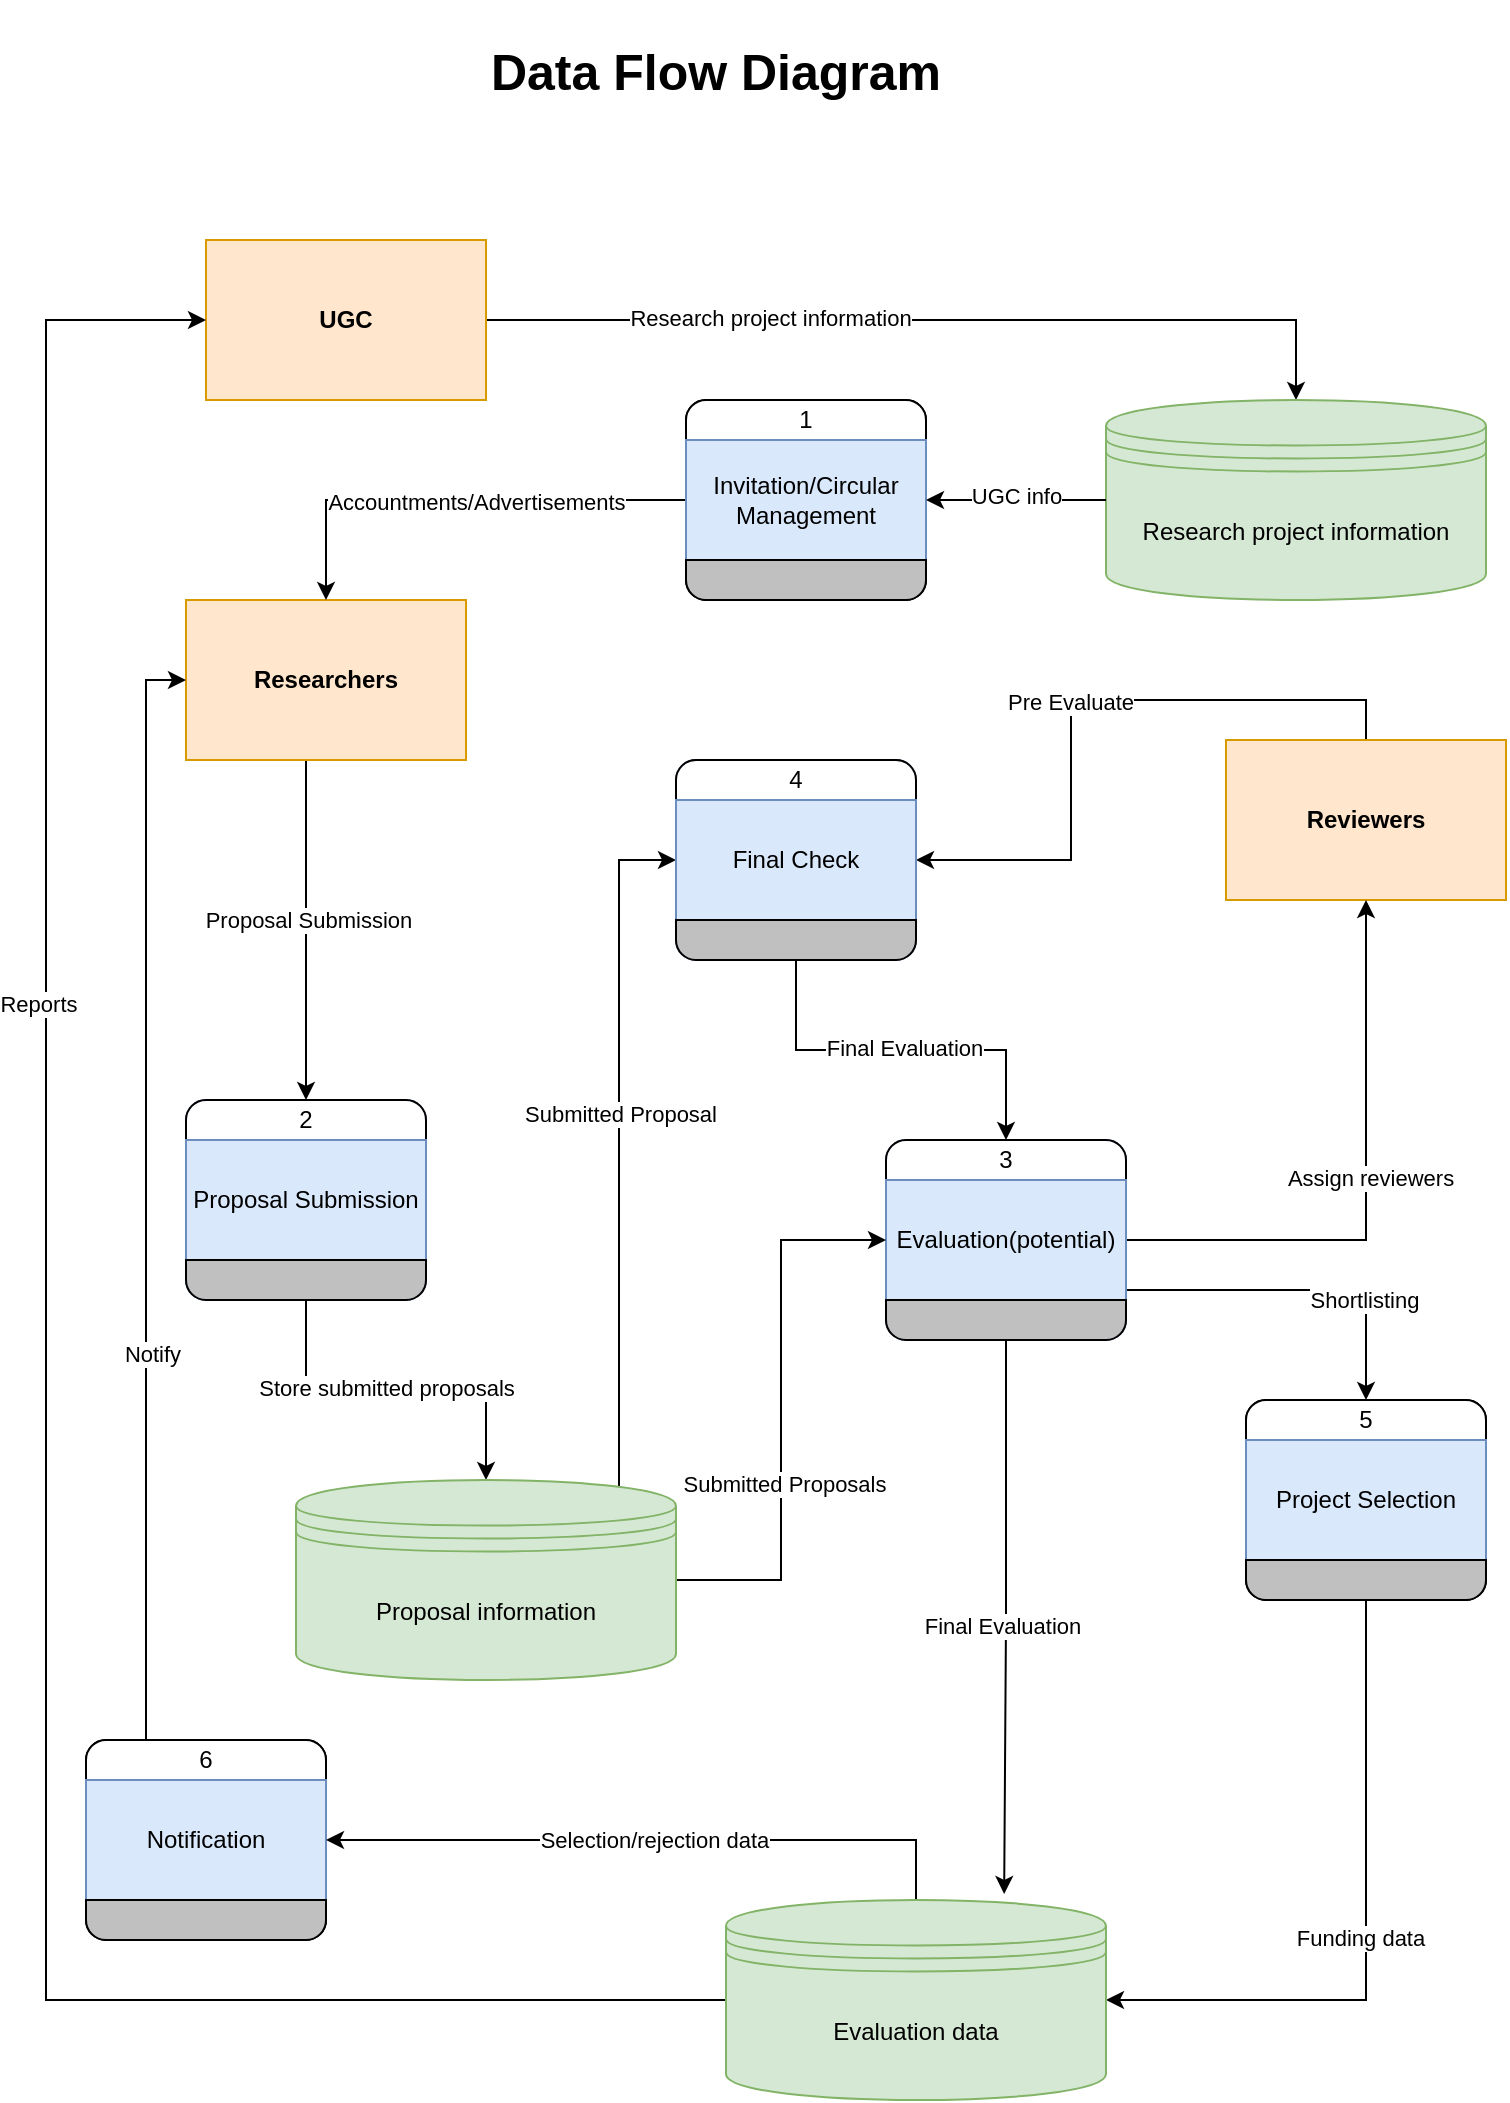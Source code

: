 <mxfile version="24.3.1" type="github">
  <diagram name="Page-1" id="UABw9eQJKf7q00g_TLCL">
    <mxGraphModel dx="809" dy="766" grid="1" gridSize="10" guides="1" tooltips="1" connect="1" arrows="1" fold="1" page="1" pageScale="1" pageWidth="850" pageHeight="1100" math="0" shadow="0">
      <root>
        <mxCell id="0" />
        <mxCell id="1" parent="0" />
        <mxCell id="c6k_myTNWJ2E5DknQ_kU-1" style="edgeStyle=orthogonalEdgeStyle;rounded=0;orthogonalLoop=1;jettySize=auto;html=1;entryX=0.5;entryY=0;entryDx=0;entryDy=0;" edge="1" parent="1" source="c6k_myTNWJ2E5DknQ_kU-3" target="c6k_myTNWJ2E5DknQ_kU-42">
          <mxGeometry relative="1" as="geometry">
            <mxPoint x="513" y="250" as="targetPoint" />
          </mxGeometry>
        </mxCell>
        <mxCell id="c6k_myTNWJ2E5DknQ_kU-2" value="Research project information" style="edgeLabel;html=1;align=center;verticalAlign=middle;resizable=0;points=[];" connectable="0" vertex="1" parent="c6k_myTNWJ2E5DknQ_kU-1">
          <mxGeometry x="-0.363" y="1" relative="1" as="geometry">
            <mxPoint as="offset" />
          </mxGeometry>
        </mxCell>
        <mxCell id="c6k_myTNWJ2E5DknQ_kU-3" value="&lt;b&gt;UGC&lt;/b&gt;" style="rounded=0;whiteSpace=wrap;html=1;fillColor=#ffe6cc;strokeColor=#d79b00;" vertex="1" parent="1">
          <mxGeometry x="143" y="130" width="140" height="80" as="geometry" />
        </mxCell>
        <mxCell id="c6k_myTNWJ2E5DknQ_kU-4" style="edgeStyle=orthogonalEdgeStyle;rounded=0;orthogonalLoop=1;jettySize=auto;html=1;entryX=0.5;entryY=0;entryDx=0;entryDy=0;" edge="1" parent="1" source="c6k_myTNWJ2E5DknQ_kU-6" target="c6k_myTNWJ2E5DknQ_kU-24">
          <mxGeometry relative="1" as="geometry">
            <Array as="points">
              <mxPoint x="193" y="430" />
              <mxPoint x="193" y="430" />
            </Array>
          </mxGeometry>
        </mxCell>
        <mxCell id="c6k_myTNWJ2E5DknQ_kU-5" value="Proposal Submission" style="edgeLabel;html=1;align=center;verticalAlign=middle;resizable=0;points=[];" connectable="0" vertex="1" parent="c6k_myTNWJ2E5DknQ_kU-4">
          <mxGeometry x="-0.067" y="1" relative="1" as="geometry">
            <mxPoint as="offset" />
          </mxGeometry>
        </mxCell>
        <mxCell id="c6k_myTNWJ2E5DknQ_kU-6" value="&lt;b&gt;Researchers&lt;/b&gt;" style="rounded=0;whiteSpace=wrap;html=1;fillColor=#ffe6cc;strokeColor=#d79b00;" vertex="1" parent="1">
          <mxGeometry x="133" y="310" width="140" height="80" as="geometry" />
        </mxCell>
        <mxCell id="c6k_myTNWJ2E5DknQ_kU-7" style="edgeStyle=orthogonalEdgeStyle;rounded=0;orthogonalLoop=1;jettySize=auto;html=1;exitX=0.5;exitY=0;exitDx=0;exitDy=0;entryX=1;entryY=0.5;entryDx=0;entryDy=0;" edge="1" parent="1" source="c6k_myTNWJ2E5DknQ_kU-9" target="c6k_myTNWJ2E5DknQ_kU-60">
          <mxGeometry relative="1" as="geometry">
            <mxPoint x="543" y="570" as="targetPoint" />
          </mxGeometry>
        </mxCell>
        <mxCell id="c6k_myTNWJ2E5DknQ_kU-8" value="Pre Evaluate" style="edgeLabel;html=1;align=center;verticalAlign=middle;resizable=0;points=[];" connectable="0" vertex="1" parent="c6k_myTNWJ2E5DknQ_kU-7">
          <mxGeometry x="0.034" y="-1" relative="1" as="geometry">
            <mxPoint as="offset" />
          </mxGeometry>
        </mxCell>
        <mxCell id="c6k_myTNWJ2E5DknQ_kU-9" value="&lt;b&gt;Reviewers&lt;/b&gt;" style="rounded=0;whiteSpace=wrap;html=1;fillColor=#ffe6cc;strokeColor=#d79b00;" vertex="1" parent="1">
          <mxGeometry x="653" y="380" width="140" height="80" as="geometry" />
        </mxCell>
        <mxCell id="c6k_myTNWJ2E5DknQ_kU-10" style="edgeStyle=orthogonalEdgeStyle;rounded=0;orthogonalLoop=1;jettySize=auto;html=1;entryX=0.5;entryY=0;entryDx=0;entryDy=0;" edge="1" parent="1" source="c6k_myTNWJ2E5DknQ_kU-12" target="c6k_myTNWJ2E5DknQ_kU-6">
          <mxGeometry relative="1" as="geometry" />
        </mxCell>
        <mxCell id="c6k_myTNWJ2E5DknQ_kU-11" value="Accountments/Advertisements" style="edgeLabel;html=1;align=center;verticalAlign=middle;resizable=0;points=[];" connectable="0" vertex="1" parent="c6k_myTNWJ2E5DknQ_kU-10">
          <mxGeometry x="-0.086" y="1" relative="1" as="geometry">
            <mxPoint as="offset" />
          </mxGeometry>
        </mxCell>
        <mxCell id="c6k_myTNWJ2E5DknQ_kU-12" value="" style="rounded=1;whiteSpace=wrap;html=1;container=1;collapsible=0;absoluteArcSize=1;arcSize=20;childLayout=stackLayout;horizontal=1;horizontalStack=0;resizeParent=1;resizeParentMax=0;resizeLast=0;" vertex="1" parent="1">
          <mxGeometry x="383" y="210" width="120" height="100" as="geometry" />
        </mxCell>
        <mxCell id="c6k_myTNWJ2E5DknQ_kU-13" value="1" style="whiteSpace=wrap;connectable=0;html=1;shape=mxgraph.basic.rect;size=10;rectStyle=rounded;bottomRightStyle=square;bottomLeftStyle=square;part=1;" vertex="1" parent="c6k_myTNWJ2E5DknQ_kU-12">
          <mxGeometry width="120" height="20" as="geometry" />
        </mxCell>
        <mxCell id="c6k_myTNWJ2E5DknQ_kU-14" value="Invitation/Circular Management" style="shape=mxgraph.bpmn.task;part=1;taskMarker=abstract;connectable=0;whiteSpace=wrap;html=1;fillColor=#dae8fc;strokeColor=#6c8ebf;" vertex="1" parent="c6k_myTNWJ2E5DknQ_kU-12">
          <mxGeometry y="20" width="120" height="60" as="geometry" />
        </mxCell>
        <mxCell id="c6k_myTNWJ2E5DknQ_kU-15" value="" style="whiteSpace=wrap;connectable=0;html=1;shape=mxgraph.basic.rect;size=10;rectStyle=rounded;topRightStyle=square;topLeftStyle=square;fillColor=#C0C0C0;part=1;" vertex="1" parent="c6k_myTNWJ2E5DknQ_kU-12">
          <mxGeometry y="80" width="120" height="20" as="geometry" />
        </mxCell>
        <mxCell id="c6k_myTNWJ2E5DknQ_kU-16" style="edgeStyle=orthogonalEdgeStyle;rounded=0;orthogonalLoop=1;jettySize=auto;html=1;entryX=0;entryY=0.5;entryDx=0;entryDy=0;exitX=0.25;exitY=0;exitDx=0;exitDy=0;" edge="1" parent="1" source="c6k_myTNWJ2E5DknQ_kU-18" target="c6k_myTNWJ2E5DknQ_kU-6">
          <mxGeometry relative="1" as="geometry" />
        </mxCell>
        <mxCell id="c6k_myTNWJ2E5DknQ_kU-17" value="Notify" style="edgeLabel;html=1;align=center;verticalAlign=middle;resizable=0;points=[];" connectable="0" vertex="1" parent="c6k_myTNWJ2E5DknQ_kU-16">
          <mxGeometry x="-0.298" y="-3" relative="1" as="geometry">
            <mxPoint as="offset" />
          </mxGeometry>
        </mxCell>
        <mxCell id="c6k_myTNWJ2E5DknQ_kU-18" value="" style="rounded=1;whiteSpace=wrap;html=1;container=1;collapsible=0;absoluteArcSize=1;arcSize=20;childLayout=stackLayout;horizontal=1;horizontalStack=0;resizeParent=1;resizeParentMax=0;resizeLast=0;" vertex="1" parent="1">
          <mxGeometry x="83" y="880" width="120" height="100" as="geometry" />
        </mxCell>
        <mxCell id="c6k_myTNWJ2E5DknQ_kU-19" value="6" style="whiteSpace=wrap;connectable=0;html=1;shape=mxgraph.basic.rect;size=10;rectStyle=rounded;bottomRightStyle=square;bottomLeftStyle=square;part=1;" vertex="1" parent="c6k_myTNWJ2E5DknQ_kU-18">
          <mxGeometry width="120" height="20" as="geometry" />
        </mxCell>
        <mxCell id="c6k_myTNWJ2E5DknQ_kU-20" value="Notification" style="shape=mxgraph.bpmn.task;part=1;taskMarker=abstract;connectable=0;whiteSpace=wrap;html=1;fillColor=#dae8fc;strokeColor=#6c8ebf;" vertex="1" parent="c6k_myTNWJ2E5DknQ_kU-18">
          <mxGeometry y="20" width="120" height="60" as="geometry" />
        </mxCell>
        <mxCell id="c6k_myTNWJ2E5DknQ_kU-21" value="" style="whiteSpace=wrap;connectable=0;html=1;shape=mxgraph.basic.rect;size=10;rectStyle=rounded;topRightStyle=square;topLeftStyle=square;fillColor=#C0C0C0;part=1;" vertex="1" parent="c6k_myTNWJ2E5DknQ_kU-18">
          <mxGeometry y="80" width="120" height="20" as="geometry" />
        </mxCell>
        <mxCell id="c6k_myTNWJ2E5DknQ_kU-22" style="edgeStyle=orthogonalEdgeStyle;rounded=0;orthogonalLoop=1;jettySize=auto;html=1;" edge="1" parent="1" source="c6k_myTNWJ2E5DknQ_kU-24" target="c6k_myTNWJ2E5DknQ_kU-47">
          <mxGeometry relative="1" as="geometry" />
        </mxCell>
        <mxCell id="c6k_myTNWJ2E5DknQ_kU-23" value="Store submitted proposals" style="edgeLabel;html=1;align=center;verticalAlign=middle;resizable=0;points=[];" connectable="0" vertex="1" parent="c6k_myTNWJ2E5DknQ_kU-22">
          <mxGeometry x="-0.057" y="1" relative="1" as="geometry">
            <mxPoint as="offset" />
          </mxGeometry>
        </mxCell>
        <mxCell id="c6k_myTNWJ2E5DknQ_kU-24" value="" style="rounded=1;whiteSpace=wrap;html=1;container=1;collapsible=0;absoluteArcSize=1;arcSize=20;childLayout=stackLayout;horizontal=1;horizontalStack=0;resizeParent=1;resizeParentMax=0;resizeLast=0;fillColor=#dae8fc;strokeColor=#6c8ebf;" vertex="1" parent="1">
          <mxGeometry x="133" y="560" width="120" height="100" as="geometry" />
        </mxCell>
        <mxCell id="c6k_myTNWJ2E5DknQ_kU-25" value="2" style="whiteSpace=wrap;connectable=0;html=1;shape=mxgraph.basic.rect;size=10;rectStyle=rounded;bottomRightStyle=square;bottomLeftStyle=square;part=1;" vertex="1" parent="c6k_myTNWJ2E5DknQ_kU-24">
          <mxGeometry width="120" height="20" as="geometry" />
        </mxCell>
        <mxCell id="c6k_myTNWJ2E5DknQ_kU-26" value="Proposal Submission" style="shape=mxgraph.bpmn.task;part=1;taskMarker=abstract;connectable=0;whiteSpace=wrap;html=1;fillColor=#dae8fc;strokeColor=#6c8ebf;" vertex="1" parent="c6k_myTNWJ2E5DknQ_kU-24">
          <mxGeometry y="20" width="120" height="60" as="geometry" />
        </mxCell>
        <mxCell id="c6k_myTNWJ2E5DknQ_kU-27" value="" style="whiteSpace=wrap;connectable=0;html=1;shape=mxgraph.basic.rect;size=10;rectStyle=rounded;topRightStyle=square;topLeftStyle=square;fillColor=#C0C0C0;part=1;" vertex="1" parent="c6k_myTNWJ2E5DknQ_kU-24">
          <mxGeometry y="80" width="120" height="20" as="geometry" />
        </mxCell>
        <mxCell id="c6k_myTNWJ2E5DknQ_kU-28" style="edgeStyle=orthogonalEdgeStyle;rounded=0;orthogonalLoop=1;jettySize=auto;html=1;entryX=1;entryY=0.5;entryDx=0;entryDy=0;exitX=0.5;exitY=1;exitDx=0;exitDy=0;" edge="1" parent="1" source="c6k_myTNWJ2E5DknQ_kU-30" target="c6k_myTNWJ2E5DknQ_kU-52">
          <mxGeometry relative="1" as="geometry" />
        </mxCell>
        <mxCell id="c6k_myTNWJ2E5DknQ_kU-29" value="Funding data" style="edgeLabel;html=1;align=center;verticalAlign=middle;resizable=0;points=[];" connectable="0" vertex="1" parent="c6k_myTNWJ2E5DknQ_kU-28">
          <mxGeometry x="0.02" y="-3" relative="1" as="geometry">
            <mxPoint as="offset" />
          </mxGeometry>
        </mxCell>
        <mxCell id="c6k_myTNWJ2E5DknQ_kU-30" value="" style="rounded=1;whiteSpace=wrap;html=1;container=1;collapsible=0;absoluteArcSize=1;arcSize=20;childLayout=stackLayout;horizontal=1;horizontalStack=0;resizeParent=1;resizeParentMax=0;resizeLast=0;" vertex="1" parent="1">
          <mxGeometry x="663" y="710" width="120" height="100" as="geometry" />
        </mxCell>
        <mxCell id="c6k_myTNWJ2E5DknQ_kU-31" value="5" style="whiteSpace=wrap;connectable=0;html=1;shape=mxgraph.basic.rect;size=10;rectStyle=rounded;bottomRightStyle=square;bottomLeftStyle=square;part=1;" vertex="1" parent="c6k_myTNWJ2E5DknQ_kU-30">
          <mxGeometry width="120" height="20" as="geometry" />
        </mxCell>
        <mxCell id="c6k_myTNWJ2E5DknQ_kU-32" value="Project Selection" style="shape=mxgraph.bpmn.task;part=1;taskMarker=abstract;connectable=0;whiteSpace=wrap;html=1;fillColor=#dae8fc;strokeColor=#6c8ebf;" vertex="1" parent="c6k_myTNWJ2E5DknQ_kU-30">
          <mxGeometry y="20" width="120" height="60" as="geometry" />
        </mxCell>
        <mxCell id="c6k_myTNWJ2E5DknQ_kU-33" value="" style="whiteSpace=wrap;connectable=0;html=1;shape=mxgraph.basic.rect;size=10;rectStyle=rounded;topRightStyle=square;topLeftStyle=square;fillColor=#C0C0C0;part=1;" vertex="1" parent="c6k_myTNWJ2E5DknQ_kU-30">
          <mxGeometry y="80" width="120" height="20" as="geometry" />
        </mxCell>
        <mxCell id="c6k_myTNWJ2E5DknQ_kU-34" style="edgeStyle=orthogonalEdgeStyle;rounded=0;orthogonalLoop=1;jettySize=auto;html=1;entryX=0.5;entryY=1;entryDx=0;entryDy=0;" edge="1" parent="1" source="c6k_myTNWJ2E5DknQ_kU-38" target="c6k_myTNWJ2E5DknQ_kU-9">
          <mxGeometry relative="1" as="geometry" />
        </mxCell>
        <mxCell id="c6k_myTNWJ2E5DknQ_kU-35" value="Assign reviewers" style="edgeLabel;html=1;align=center;verticalAlign=middle;resizable=0;points=[];" connectable="0" vertex="1" parent="c6k_myTNWJ2E5DknQ_kU-34">
          <mxGeometry x="0.042" y="-2" relative="1" as="geometry">
            <mxPoint as="offset" />
          </mxGeometry>
        </mxCell>
        <mxCell id="c6k_myTNWJ2E5DknQ_kU-36" style="edgeStyle=orthogonalEdgeStyle;rounded=0;orthogonalLoop=1;jettySize=auto;html=1;exitX=1;exitY=0.75;exitDx=0;exitDy=0;entryX=0.5;entryY=0;entryDx=0;entryDy=0;" edge="1" parent="1" source="c6k_myTNWJ2E5DknQ_kU-38" target="c6k_myTNWJ2E5DknQ_kU-30">
          <mxGeometry relative="1" as="geometry" />
        </mxCell>
        <mxCell id="c6k_myTNWJ2E5DknQ_kU-37" value="Shortlisting" style="edgeLabel;html=1;align=center;verticalAlign=middle;resizable=0;points=[];" connectable="0" vertex="1" parent="c6k_myTNWJ2E5DknQ_kU-36">
          <mxGeometry x="0.352" y="-5" relative="1" as="geometry">
            <mxPoint as="offset" />
          </mxGeometry>
        </mxCell>
        <mxCell id="c6k_myTNWJ2E5DknQ_kU-38" value="" style="rounded=1;whiteSpace=wrap;html=1;container=1;collapsible=0;absoluteArcSize=1;arcSize=20;childLayout=stackLayout;horizontal=1;horizontalStack=0;resizeParent=1;resizeParentMax=0;resizeLast=0;fillColor=#dae8fc;strokeColor=#6c8ebf;" vertex="1" parent="1">
          <mxGeometry x="483" y="580" width="120" height="100" as="geometry" />
        </mxCell>
        <mxCell id="c6k_myTNWJ2E5DknQ_kU-39" value="3" style="whiteSpace=wrap;connectable=0;html=1;shape=mxgraph.basic.rect;size=10;rectStyle=rounded;bottomRightStyle=square;bottomLeftStyle=square;part=1;" vertex="1" parent="c6k_myTNWJ2E5DknQ_kU-38">
          <mxGeometry width="120" height="20" as="geometry" />
        </mxCell>
        <mxCell id="c6k_myTNWJ2E5DknQ_kU-40" value="Evaluation(potential)" style="shape=mxgraph.bpmn.task;part=1;taskMarker=abstract;connectable=0;whiteSpace=wrap;html=1;fillColor=#dae8fc;strokeColor=#6c8ebf;" vertex="1" parent="c6k_myTNWJ2E5DknQ_kU-38">
          <mxGeometry y="20" width="120" height="60" as="geometry" />
        </mxCell>
        <mxCell id="c6k_myTNWJ2E5DknQ_kU-41" value="" style="whiteSpace=wrap;connectable=0;html=1;shape=mxgraph.basic.rect;size=10;rectStyle=rounded;topRightStyle=square;topLeftStyle=square;fillColor=#C0C0C0;part=1;" vertex="1" parent="c6k_myTNWJ2E5DknQ_kU-38">
          <mxGeometry y="80" width="120" height="20" as="geometry" />
        </mxCell>
        <mxCell id="c6k_myTNWJ2E5DknQ_kU-42" value="&lt;span style=&quot;text-wrap: nowrap;&quot;&gt;Research project information&lt;/span&gt;" style="shape=datastore;whiteSpace=wrap;html=1;fillColor=#d5e8d4;strokeColor=#82b366;" vertex="1" parent="1">
          <mxGeometry x="593" y="210" width="190" height="100" as="geometry" />
        </mxCell>
        <mxCell id="c6k_myTNWJ2E5DknQ_kU-43" style="edgeStyle=orthogonalEdgeStyle;rounded=0;orthogonalLoop=1;jettySize=auto;html=1;entryX=0;entryY=0.5;entryDx=0;entryDy=0;" edge="1" parent="1" source="c6k_myTNWJ2E5DknQ_kU-47" target="c6k_myTNWJ2E5DknQ_kU-38">
          <mxGeometry relative="1" as="geometry" />
        </mxCell>
        <mxCell id="c6k_myTNWJ2E5DknQ_kU-44" value="Submitted Proposals" style="edgeLabel;html=1;align=center;verticalAlign=middle;resizable=0;points=[];" connectable="0" vertex="1" parent="c6k_myTNWJ2E5DknQ_kU-43">
          <mxGeometry x="-0.266" y="-1" relative="1" as="geometry">
            <mxPoint as="offset" />
          </mxGeometry>
        </mxCell>
        <mxCell id="c6k_myTNWJ2E5DknQ_kU-45" style="edgeStyle=orthogonalEdgeStyle;rounded=0;orthogonalLoop=1;jettySize=auto;html=1;exitX=0.85;exitY=0.05;exitDx=0;exitDy=0;exitPerimeter=0;entryX=0;entryY=0.5;entryDx=0;entryDy=0;" edge="1" parent="1" source="c6k_myTNWJ2E5DknQ_kU-47" target="c6k_myTNWJ2E5DknQ_kU-60">
          <mxGeometry relative="1" as="geometry" />
        </mxCell>
        <mxCell id="c6k_myTNWJ2E5DknQ_kU-46" value="Submitted Proposal" style="edgeLabel;html=1;align=center;verticalAlign=middle;resizable=0;points=[];" vertex="1" connectable="0" parent="c6k_myTNWJ2E5DknQ_kU-45">
          <mxGeometry x="0.095" y="1" relative="1" as="geometry">
            <mxPoint x="1" as="offset" />
          </mxGeometry>
        </mxCell>
        <mxCell id="c6k_myTNWJ2E5DknQ_kU-47" value="&lt;span style=&quot;text-wrap: nowrap;&quot;&gt;Proposal information&lt;/span&gt;" style="shape=datastore;whiteSpace=wrap;html=1;fillColor=#d5e8d4;strokeColor=#82b366;" vertex="1" parent="1">
          <mxGeometry x="188" y="750" width="190" height="100" as="geometry" />
        </mxCell>
        <mxCell id="c6k_myTNWJ2E5DknQ_kU-48" style="edgeStyle=orthogonalEdgeStyle;rounded=0;orthogonalLoop=1;jettySize=auto;html=1;entryX=1;entryY=0.5;entryDx=0;entryDy=0;exitX=0.5;exitY=0;exitDx=0;exitDy=0;" edge="1" parent="1" source="c6k_myTNWJ2E5DknQ_kU-52" target="c6k_myTNWJ2E5DknQ_kU-18">
          <mxGeometry relative="1" as="geometry" />
        </mxCell>
        <mxCell id="c6k_myTNWJ2E5DknQ_kU-49" value="Selection/rejection data" style="edgeLabel;html=1;align=center;verticalAlign=middle;resizable=0;points=[];" connectable="0" vertex="1" parent="c6k_myTNWJ2E5DknQ_kU-48">
          <mxGeometry x="-0.005" relative="1" as="geometry">
            <mxPoint as="offset" />
          </mxGeometry>
        </mxCell>
        <mxCell id="c6k_myTNWJ2E5DknQ_kU-50" style="edgeStyle=orthogonalEdgeStyle;rounded=0;orthogonalLoop=1;jettySize=auto;html=1;entryX=0;entryY=0.5;entryDx=0;entryDy=0;exitX=0;exitY=0.5;exitDx=0;exitDy=0;" edge="1" parent="1" source="c6k_myTNWJ2E5DknQ_kU-52" target="c6k_myTNWJ2E5DknQ_kU-3">
          <mxGeometry relative="1" as="geometry">
            <Array as="points">
              <mxPoint x="63" y="1010" />
              <mxPoint x="63" y="170" />
            </Array>
          </mxGeometry>
        </mxCell>
        <mxCell id="c6k_myTNWJ2E5DknQ_kU-51" value="Reports" style="edgeLabel;html=1;align=center;verticalAlign=middle;resizable=0;points=[];" connectable="0" vertex="1" parent="c6k_myTNWJ2E5DknQ_kU-50">
          <mxGeometry x="0.33" y="4" relative="1" as="geometry">
            <mxPoint as="offset" />
          </mxGeometry>
        </mxCell>
        <mxCell id="c6k_myTNWJ2E5DknQ_kU-52" value="&lt;span style=&quot;text-wrap: nowrap;&quot;&gt;Evaluation data&lt;/span&gt;" style="shape=datastore;whiteSpace=wrap;html=1;fillColor=#d5e8d4;strokeColor=#82b366;" vertex="1" parent="1">
          <mxGeometry x="403" y="960" width="190" height="100" as="geometry" />
        </mxCell>
        <mxCell id="c6k_myTNWJ2E5DknQ_kU-53" style="edgeStyle=orthogonalEdgeStyle;rounded=0;orthogonalLoop=1;jettySize=auto;html=1;" edge="1" parent="1" source="c6k_myTNWJ2E5DknQ_kU-42" target="c6k_myTNWJ2E5DknQ_kU-12">
          <mxGeometry relative="1" as="geometry" />
        </mxCell>
        <mxCell id="c6k_myTNWJ2E5DknQ_kU-54" value="UGC info" style="edgeLabel;html=1;align=center;verticalAlign=middle;resizable=0;points=[];" connectable="0" vertex="1" parent="c6k_myTNWJ2E5DknQ_kU-53">
          <mxGeometry y="-2" relative="1" as="geometry">
            <mxPoint as="offset" />
          </mxGeometry>
        </mxCell>
        <mxCell id="c6k_myTNWJ2E5DknQ_kU-55" style="edgeStyle=orthogonalEdgeStyle;rounded=0;orthogonalLoop=1;jettySize=auto;html=1;exitX=0.5;exitY=1;exitDx=0;exitDy=0;entryX=0.732;entryY=-0.03;entryDx=0;entryDy=0;entryPerimeter=0;" edge="1" parent="1" source="c6k_myTNWJ2E5DknQ_kU-38" target="c6k_myTNWJ2E5DknQ_kU-52">
          <mxGeometry relative="1" as="geometry" />
        </mxCell>
        <mxCell id="c6k_myTNWJ2E5DknQ_kU-56" value="Final Evaluation" style="edgeLabel;html=1;align=center;verticalAlign=middle;resizable=0;points=[];" connectable="0" vertex="1" parent="c6k_myTNWJ2E5DknQ_kU-55">
          <mxGeometry x="0.036" y="-1" relative="1" as="geometry">
            <mxPoint as="offset" />
          </mxGeometry>
        </mxCell>
        <mxCell id="c6k_myTNWJ2E5DknQ_kU-57" value="&lt;h1 style=&quot;font-size: 25px;&quot;&gt;&lt;b style=&quot;font-size: 25px;&quot;&gt;Data Flow Diagram&lt;/b&gt;&lt;/h1&gt;" style="text;html=1;align=center;verticalAlign=middle;whiteSpace=wrap;rounded=0;fontSize=25;" vertex="1" parent="1">
          <mxGeometry x="273" y="10" width="250" height="70" as="geometry" />
        </mxCell>
        <mxCell id="c6k_myTNWJ2E5DknQ_kU-58" style="edgeStyle=orthogonalEdgeStyle;rounded=0;orthogonalLoop=1;jettySize=auto;html=1;exitX=0.5;exitY=1;exitDx=0;exitDy=0;entryX=0.5;entryY=0;entryDx=0;entryDy=0;" edge="1" parent="1" source="c6k_myTNWJ2E5DknQ_kU-60" target="c6k_myTNWJ2E5DknQ_kU-38">
          <mxGeometry relative="1" as="geometry" />
        </mxCell>
        <mxCell id="c6k_myTNWJ2E5DknQ_kU-59" value="Final Evaluation" style="edgeLabel;html=1;align=center;verticalAlign=middle;resizable=0;points=[];" vertex="1" connectable="0" parent="c6k_myTNWJ2E5DknQ_kU-58">
          <mxGeometry x="0.015" y="1" relative="1" as="geometry">
            <mxPoint as="offset" />
          </mxGeometry>
        </mxCell>
        <mxCell id="c6k_myTNWJ2E5DknQ_kU-60" value="" style="rounded=1;whiteSpace=wrap;html=1;container=1;collapsible=0;absoluteArcSize=1;arcSize=20;childLayout=stackLayout;horizontal=1;horizontalStack=0;resizeParent=1;resizeParentMax=0;resizeLast=0;fillColor=#dae8fc;strokeColor=#6c8ebf;" vertex="1" parent="1">
          <mxGeometry x="378" y="390" width="120" height="100" as="geometry" />
        </mxCell>
        <mxCell id="c6k_myTNWJ2E5DknQ_kU-61" value="4" style="whiteSpace=wrap;connectable=0;html=1;shape=mxgraph.basic.rect;size=10;rectStyle=rounded;bottomRightStyle=square;bottomLeftStyle=square;part=1;" vertex="1" parent="c6k_myTNWJ2E5DknQ_kU-60">
          <mxGeometry width="120" height="20" as="geometry" />
        </mxCell>
        <mxCell id="c6k_myTNWJ2E5DknQ_kU-62" value="Final Check" style="shape=mxgraph.bpmn.task;part=1;taskMarker=abstract;connectable=0;whiteSpace=wrap;html=1;fillColor=#dae8fc;strokeColor=#6c8ebf;" vertex="1" parent="c6k_myTNWJ2E5DknQ_kU-60">
          <mxGeometry y="20" width="120" height="60" as="geometry" />
        </mxCell>
        <mxCell id="c6k_myTNWJ2E5DknQ_kU-63" value="" style="whiteSpace=wrap;connectable=0;html=1;shape=mxgraph.basic.rect;size=10;rectStyle=rounded;topRightStyle=square;topLeftStyle=square;fillColor=#C0C0C0;part=1;" vertex="1" parent="c6k_myTNWJ2E5DknQ_kU-60">
          <mxGeometry y="80" width="120" height="20" as="geometry" />
        </mxCell>
      </root>
    </mxGraphModel>
  </diagram>
</mxfile>
